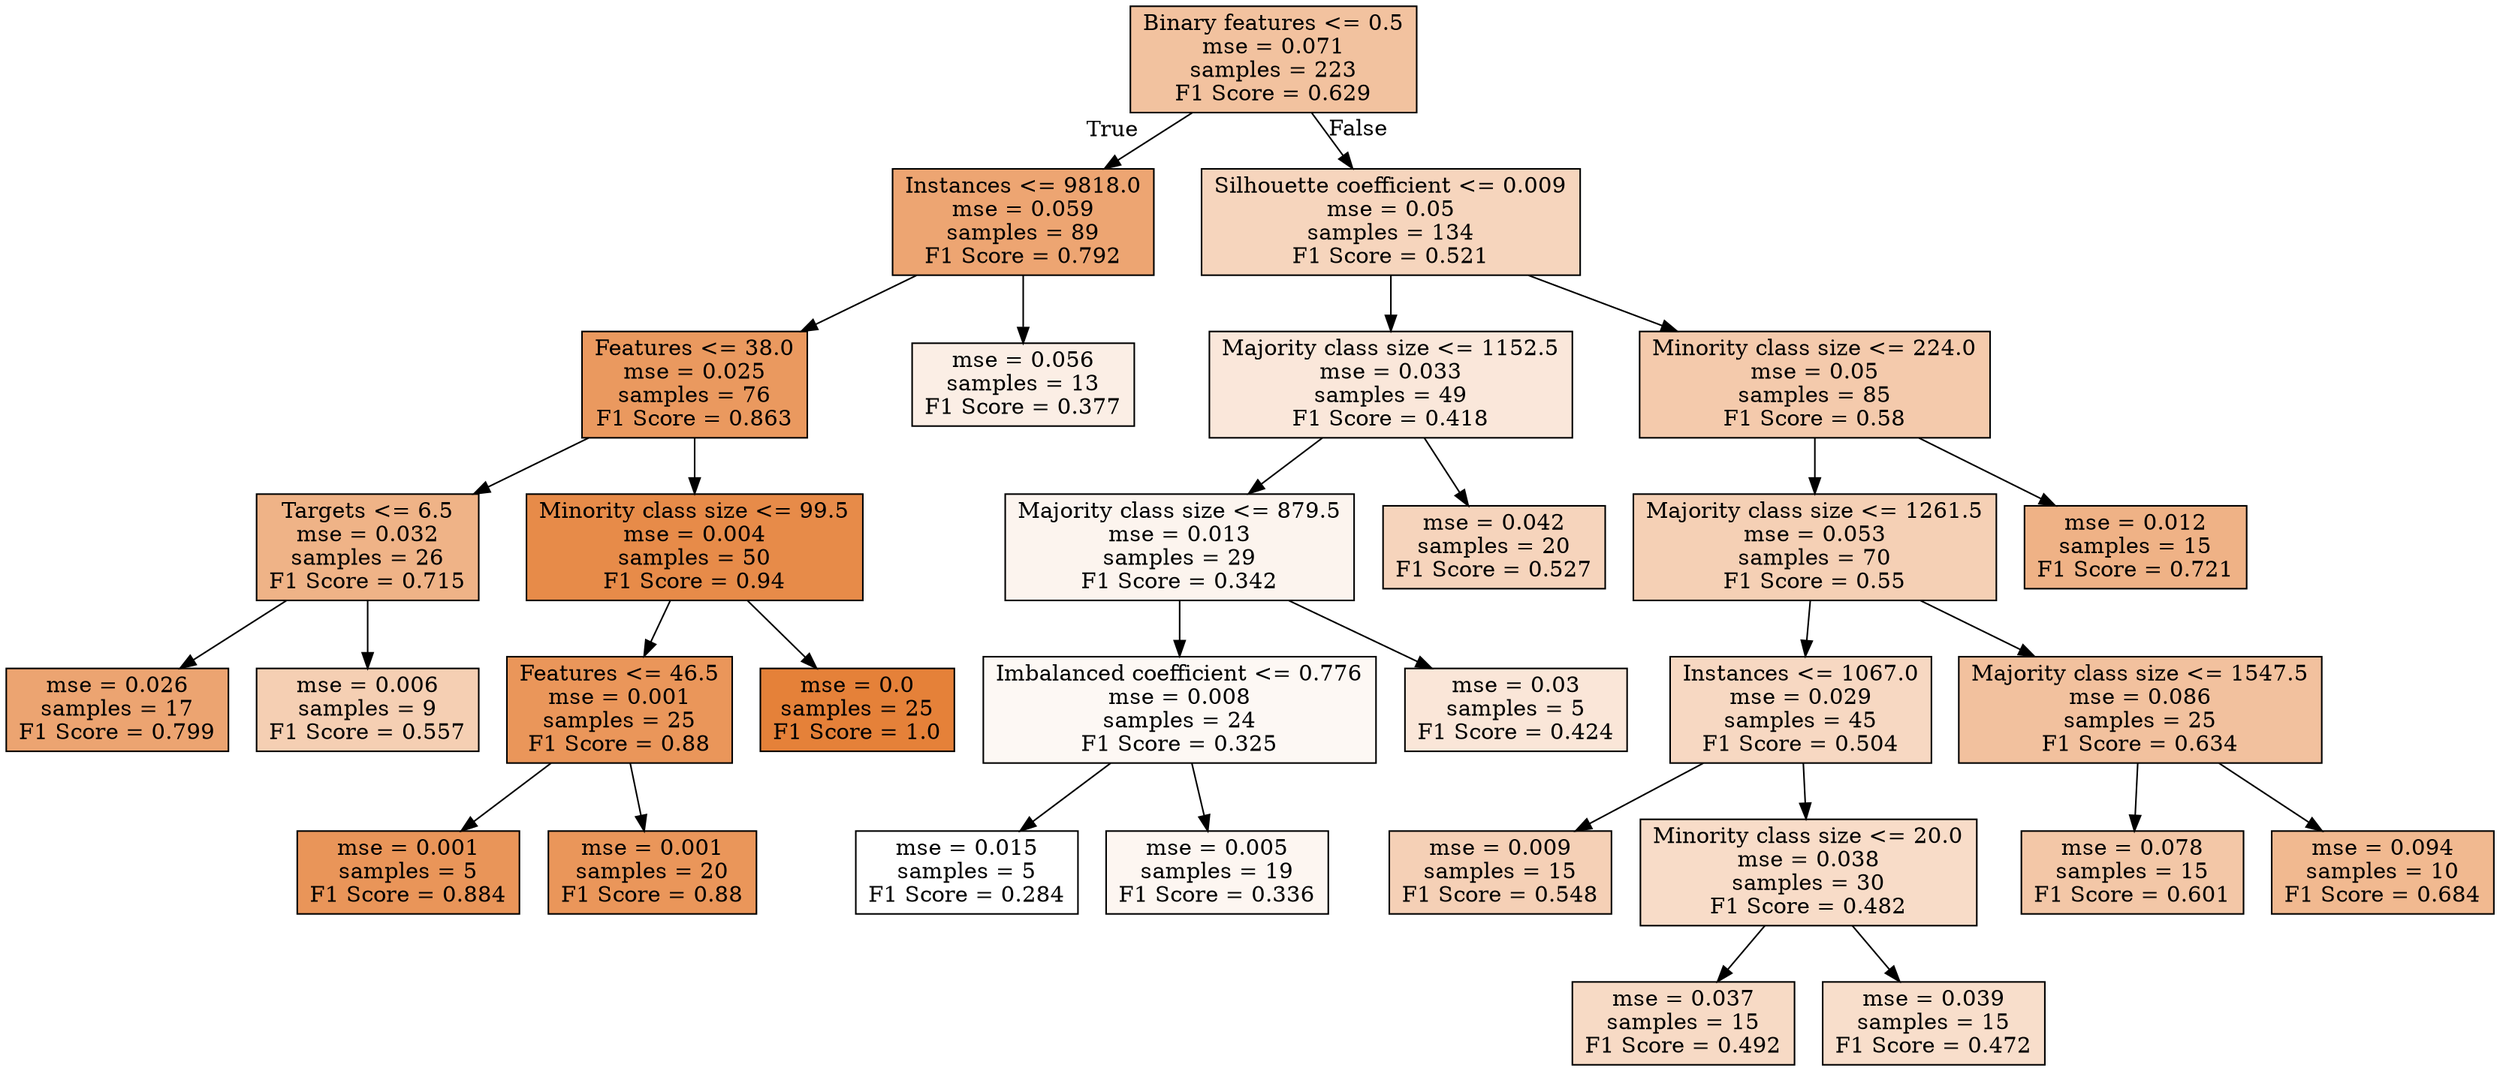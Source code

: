 digraph Tree {
node [shape=box, style="filled", color="black"] ;
0 [label="Binary features <= 0.5\nmse = 0.071\nsamples = 223\nF1 Score = 0.629", fillcolor="#e581397b"] ;
1 [label="Instances <= 9818.0\nmse = 0.059\nsamples = 89\nF1 Score = 0.792", fillcolor="#e58139b5"] ;
0 -> 1 [labeldistance=2.5, labelangle=45, headlabel="True"] ;
2 [label="Features <= 38.0\nmse = 0.025\nsamples = 76\nF1 Score = 0.863", fillcolor="#e58139ce"] ;
1 -> 2 ;
3 [label="Targets <= 6.5\nmse = 0.032\nsamples = 26\nF1 Score = 0.715", fillcolor="#e581399a"] ;
2 -> 3 ;
4 [label="mse = 0.026\nsamples = 17\nF1 Score = 0.799", fillcolor="#e58139b7"] ;
3 -> 4 ;
5 [label="mse = 0.006\nsamples = 9\nF1 Score = 0.557", fillcolor="#e5813961"] ;
3 -> 5 ;
6 [label="Minority class size <= 99.5\nmse = 0.004\nsamples = 50\nF1 Score = 0.94", fillcolor="#e58139ea"] ;
2 -> 6 ;
7 [label="Features <= 46.5\nmse = 0.001\nsamples = 25\nF1 Score = 0.88", fillcolor="#e58139d4"] ;
6 -> 7 ;
8 [label="mse = 0.001\nsamples = 5\nF1 Score = 0.884", fillcolor="#e58139d6"] ;
7 -> 8 ;
9 [label="mse = 0.001\nsamples = 20\nF1 Score = 0.88", fillcolor="#e58139d4"] ;
7 -> 9 ;
10 [label="mse = 0.0\nsamples = 25\nF1 Score = 1.0", fillcolor="#e58139ff"] ;
6 -> 10 ;
11 [label="mse = 0.056\nsamples = 13\nF1 Score = 0.377", fillcolor="#e5813921"] ;
1 -> 11 ;
12 [label="Silhouette coefficient <= 0.009\nmse = 0.05\nsamples = 134\nF1 Score = 0.521", fillcolor="#e5813954"] ;
0 -> 12 [labeldistance=2.5, labelangle=-45, headlabel="False"] ;
13 [label="Majority class size <= 1152.5\nmse = 0.033\nsamples = 49\nF1 Score = 0.418", fillcolor="#e581392f"] ;
12 -> 13 ;
14 [label="Majority class size <= 879.5\nmse = 0.013\nsamples = 29\nF1 Score = 0.342", fillcolor="#e5813915"] ;
13 -> 14 ;
15 [label="Imbalanced coefficient <= 0.776\nmse = 0.008\nsamples = 24\nF1 Score = 0.325", fillcolor="#e581390e"] ;
14 -> 15 ;
16 [label="mse = 0.015\nsamples = 5\nF1 Score = 0.284", fillcolor="#e5813900"] ;
15 -> 16 ;
17 [label="mse = 0.005\nsamples = 19\nF1 Score = 0.336", fillcolor="#e5813912"] ;
15 -> 17 ;
18 [label="mse = 0.03\nsamples = 5\nF1 Score = 0.424", fillcolor="#e5813932"] ;
14 -> 18 ;
19 [label="mse = 0.042\nsamples = 20\nF1 Score = 0.527", fillcolor="#e5813956"] ;
13 -> 19 ;
20 [label="Minority class size <= 224.0\nmse = 0.05\nsamples = 85\nF1 Score = 0.58", fillcolor="#e581396a"] ;
12 -> 20 ;
21 [label="Majority class size <= 1261.5\nmse = 0.053\nsamples = 70\nF1 Score = 0.55", fillcolor="#e581395f"] ;
20 -> 21 ;
22 [label="Instances <= 1067.0\nmse = 0.029\nsamples = 45\nF1 Score = 0.504", fillcolor="#e581394e"] ;
21 -> 22 ;
23 [label="mse = 0.009\nsamples = 15\nF1 Score = 0.548", fillcolor="#e581395e"] ;
22 -> 23 ;
24 [label="Minority class size <= 20.0\nmse = 0.038\nsamples = 30\nF1 Score = 0.482", fillcolor="#e5813946"] ;
22 -> 24 ;
25 [label="mse = 0.037\nsamples = 15\nF1 Score = 0.492", fillcolor="#e581394a"] ;
24 -> 25 ;
26 [label="mse = 0.039\nsamples = 15\nF1 Score = 0.472", fillcolor="#e5813943"] ;
24 -> 26 ;
27 [label="Majority class size <= 1547.5\nmse = 0.086\nsamples = 25\nF1 Score = 0.634", fillcolor="#e581397d"] ;
21 -> 27 ;
28 [label="mse = 0.078\nsamples = 15\nF1 Score = 0.601", fillcolor="#e5813971"] ;
27 -> 28 ;
29 [label="mse = 0.094\nsamples = 10\nF1 Score = 0.684", fillcolor="#e581398e"] ;
27 -> 29 ;
30 [label="mse = 0.012\nsamples = 15\nF1 Score = 0.721", fillcolor="#e581399c"] ;
20 -> 30 ;
}
